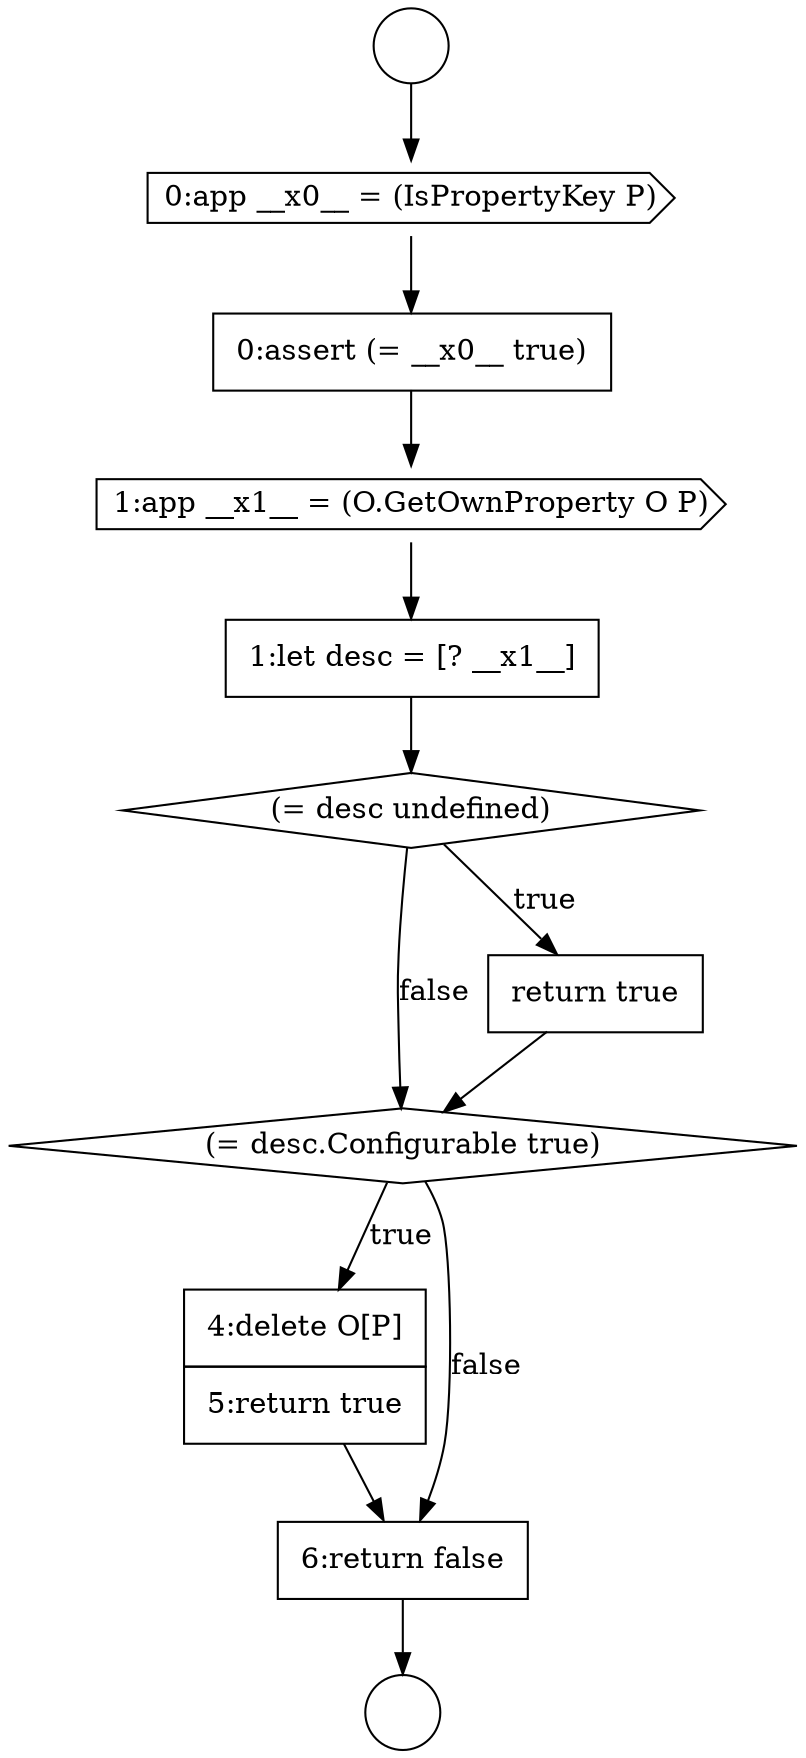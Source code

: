 digraph {
  node1746 [shape=none, margin=0, label=<<font color="black">
    <table border="0" cellborder="1" cellspacing="0" cellpadding="10">
      <tr><td align="left">4:delete O[P]</td></tr>
      <tr><td align="left">5:return true</td></tr>
    </table>
  </font>> color="black" fillcolor="white" style=filled]
  node1741 [shape=cds, label=<<font color="black">1:app __x1__ = (O.GetOwnProperty O P)</font>> color="black" fillcolor="white" style=filled]
  node1740 [shape=none, margin=0, label=<<font color="black">
    <table border="0" cellborder="1" cellspacing="0" cellpadding="10">
      <tr><td align="left">0:assert (= __x0__ true)</td></tr>
    </table>
  </font>> color="black" fillcolor="white" style=filled]
  node1747 [shape=none, margin=0, label=<<font color="black">
    <table border="0" cellborder="1" cellspacing="0" cellpadding="10">
      <tr><td align="left">6:return false</td></tr>
    </table>
  </font>> color="black" fillcolor="white" style=filled]
  node1743 [shape=diamond, label=<<font color="black">(= desc undefined)</font>> color="black" fillcolor="white" style=filled]
  node1738 [shape=circle label=" " color="black" fillcolor="white" style=filled]
  node1745 [shape=diamond, label=<<font color="black">(= desc.Configurable true)</font>> color="black" fillcolor="white" style=filled]
  node1742 [shape=none, margin=0, label=<<font color="black">
    <table border="0" cellborder="1" cellspacing="0" cellpadding="10">
      <tr><td align="left">1:let desc = [? __x1__]</td></tr>
    </table>
  </font>> color="black" fillcolor="white" style=filled]
  node1737 [shape=circle label=" " color="black" fillcolor="white" style=filled]
  node1739 [shape=cds, label=<<font color="black">0:app __x0__ = (IsPropertyKey P)</font>> color="black" fillcolor="white" style=filled]
  node1744 [shape=none, margin=0, label=<<font color="black">
    <table border="0" cellborder="1" cellspacing="0" cellpadding="10">
      <tr><td align="left">return true</td></tr>
    </table>
  </font>> color="black" fillcolor="white" style=filled]
  node1741 -> node1742 [ color="black"]
  node1747 -> node1738 [ color="black"]
  node1746 -> node1747 [ color="black"]
  node1740 -> node1741 [ color="black"]
  node1742 -> node1743 [ color="black"]
  node1737 -> node1739 [ color="black"]
  node1743 -> node1744 [label=<<font color="black">true</font>> color="black"]
  node1743 -> node1745 [label=<<font color="black">false</font>> color="black"]
  node1745 -> node1746 [label=<<font color="black">true</font>> color="black"]
  node1745 -> node1747 [label=<<font color="black">false</font>> color="black"]
  node1739 -> node1740 [ color="black"]
  node1744 -> node1745 [ color="black"]
}
